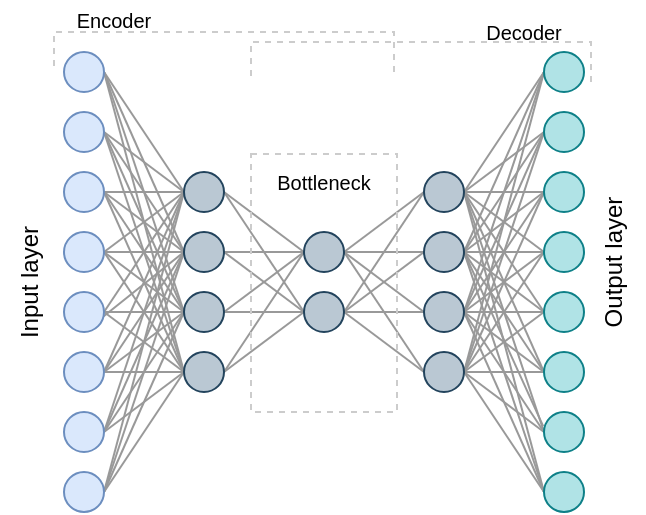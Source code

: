 <mxfile version="20.5.1" type="github">
  <diagram id="wuI_xoS-Hsmy7RkR-qor" name="Page-1">
    <mxGraphModel dx="713" dy="387" grid="1" gridSize="10" guides="1" tooltips="1" connect="1" arrows="1" fold="1" page="1" pageScale="1" pageWidth="413" pageHeight="291" math="0" shadow="0">
      <root>
        <mxCell id="0" />
        <mxCell id="1" parent="0" />
        <mxCell id="Vr0Jnky3QBz1iTAETpDp-29" style="orthogonalLoop=1;jettySize=auto;html=1;exitX=1;exitY=0.5;exitDx=0;exitDy=0;entryX=0;entryY=0.5;entryDx=0;entryDy=0;rounded=0;endArrow=none;endFill=0;strokeColor=#999999;strokeWidth=1;jumpSize=6;" edge="1" parent="1" source="Vr0Jnky3QBz1iTAETpDp-1" target="Vr0Jnky3QBz1iTAETpDp-10">
          <mxGeometry relative="1" as="geometry" />
        </mxCell>
        <mxCell id="Vr0Jnky3QBz1iTAETpDp-37" style="edgeStyle=none;rounded=0;jumpSize=6;orthogonalLoop=1;jettySize=auto;html=1;entryX=0;entryY=0.5;entryDx=0;entryDy=0;strokeColor=#999999;strokeWidth=1;endArrow=none;endFill=0;exitX=1;exitY=0.5;exitDx=0;exitDy=0;" edge="1" parent="1" source="Vr0Jnky3QBz1iTAETpDp-1" target="Vr0Jnky3QBz1iTAETpDp-11">
          <mxGeometry relative="1" as="geometry" />
        </mxCell>
        <mxCell id="Vr0Jnky3QBz1iTAETpDp-38" style="edgeStyle=none;rounded=0;jumpSize=6;orthogonalLoop=1;jettySize=auto;html=1;entryX=0;entryY=0.5;entryDx=0;entryDy=0;strokeColor=#999999;strokeWidth=1;endArrow=none;endFill=0;exitX=1;exitY=0.5;exitDx=0;exitDy=0;" edge="1" parent="1" source="Vr0Jnky3QBz1iTAETpDp-1" target="Vr0Jnky3QBz1iTAETpDp-12">
          <mxGeometry relative="1" as="geometry" />
        </mxCell>
        <mxCell id="Vr0Jnky3QBz1iTAETpDp-39" style="edgeStyle=none;rounded=0;jumpSize=6;orthogonalLoop=1;jettySize=auto;html=1;entryX=0;entryY=0.5;entryDx=0;entryDy=0;strokeColor=#999999;strokeWidth=1;endArrow=none;endFill=0;exitX=1;exitY=0.5;exitDx=0;exitDy=0;" edge="1" parent="1" source="Vr0Jnky3QBz1iTAETpDp-1" target="Vr0Jnky3QBz1iTAETpDp-13">
          <mxGeometry relative="1" as="geometry" />
        </mxCell>
        <mxCell id="Vr0Jnky3QBz1iTAETpDp-1" value="" style="ellipse;whiteSpace=wrap;html=1;aspect=fixed;fillColor=#dae8fc;strokeColor=#6c8ebf;" vertex="1" parent="1">
          <mxGeometry x="75" y="50" width="20" height="20" as="geometry" />
        </mxCell>
        <mxCell id="Vr0Jnky3QBz1iTAETpDp-30" style="edgeStyle=none;rounded=0;orthogonalLoop=1;jettySize=auto;html=1;entryX=0;entryY=0.5;entryDx=0;entryDy=0;strokeColor=#999999;endArrow=none;endFill=0;exitX=1;exitY=0.5;exitDx=0;exitDy=0;" edge="1" parent="1" source="Vr0Jnky3QBz1iTAETpDp-2" target="Vr0Jnky3QBz1iTAETpDp-10">
          <mxGeometry relative="1" as="geometry" />
        </mxCell>
        <mxCell id="Vr0Jnky3QBz1iTAETpDp-40" style="edgeStyle=none;rounded=0;jumpSize=6;orthogonalLoop=1;jettySize=auto;html=1;entryX=0;entryY=0.5;entryDx=0;entryDy=0;strokeColor=#999999;strokeWidth=1;endArrow=none;endFill=0;exitX=1;exitY=0.5;exitDx=0;exitDy=0;" edge="1" parent="1" source="Vr0Jnky3QBz1iTAETpDp-2" target="Vr0Jnky3QBz1iTAETpDp-11">
          <mxGeometry relative="1" as="geometry" />
        </mxCell>
        <mxCell id="Vr0Jnky3QBz1iTAETpDp-41" style="edgeStyle=none;rounded=0;jumpSize=6;orthogonalLoop=1;jettySize=auto;html=1;entryX=0;entryY=0.5;entryDx=0;entryDy=0;strokeColor=#999999;strokeWidth=1;endArrow=none;endFill=0;exitX=1;exitY=0.5;exitDx=0;exitDy=0;" edge="1" parent="1" source="Vr0Jnky3QBz1iTAETpDp-2" target="Vr0Jnky3QBz1iTAETpDp-12">
          <mxGeometry relative="1" as="geometry" />
        </mxCell>
        <mxCell id="Vr0Jnky3QBz1iTAETpDp-42" style="edgeStyle=none;rounded=0;jumpSize=6;orthogonalLoop=1;jettySize=auto;html=1;entryX=0;entryY=0.5;entryDx=0;entryDy=0;strokeColor=#999999;strokeWidth=1;endArrow=none;endFill=0;exitX=1;exitY=0.5;exitDx=0;exitDy=0;" edge="1" parent="1" source="Vr0Jnky3QBz1iTAETpDp-2" target="Vr0Jnky3QBz1iTAETpDp-13">
          <mxGeometry relative="1" as="geometry" />
        </mxCell>
        <mxCell id="Vr0Jnky3QBz1iTAETpDp-2" value="" style="ellipse;whiteSpace=wrap;html=1;aspect=fixed;fillColor=#dae8fc;strokeColor=#6c8ebf;" vertex="1" parent="1">
          <mxGeometry x="75" y="80" width="20" height="20" as="geometry" />
        </mxCell>
        <mxCell id="Vr0Jnky3QBz1iTAETpDp-31" style="edgeStyle=none;rounded=0;orthogonalLoop=1;jettySize=auto;html=1;entryX=0;entryY=0.5;entryDx=0;entryDy=0;strokeColor=#999999;endArrow=none;endFill=0;" edge="1" parent="1" source="Vr0Jnky3QBz1iTAETpDp-3" target="Vr0Jnky3QBz1iTAETpDp-10">
          <mxGeometry relative="1" as="geometry" />
        </mxCell>
        <mxCell id="Vr0Jnky3QBz1iTAETpDp-43" style="edgeStyle=none;rounded=0;jumpSize=6;orthogonalLoop=1;jettySize=auto;html=1;strokeColor=#999999;strokeWidth=1;endArrow=none;endFill=0;exitX=1;exitY=0.5;exitDx=0;exitDy=0;" edge="1" parent="1" source="Vr0Jnky3QBz1iTAETpDp-3">
          <mxGeometry relative="1" as="geometry">
            <mxPoint x="135" y="150" as="targetPoint" />
          </mxGeometry>
        </mxCell>
        <mxCell id="Vr0Jnky3QBz1iTAETpDp-44" style="edgeStyle=none;rounded=0;jumpSize=6;orthogonalLoop=1;jettySize=auto;html=1;strokeColor=#999999;strokeWidth=1;endArrow=none;endFill=0;exitX=1;exitY=0.5;exitDx=0;exitDy=0;" edge="1" parent="1" source="Vr0Jnky3QBz1iTAETpDp-3">
          <mxGeometry relative="1" as="geometry">
            <mxPoint x="135" y="180" as="targetPoint" />
          </mxGeometry>
        </mxCell>
        <mxCell id="Vr0Jnky3QBz1iTAETpDp-45" style="edgeStyle=none;rounded=0;jumpSize=6;orthogonalLoop=1;jettySize=auto;html=1;entryX=0;entryY=0.5;entryDx=0;entryDy=0;strokeColor=#999999;strokeWidth=1;endArrow=none;endFill=0;exitX=1;exitY=0.5;exitDx=0;exitDy=0;" edge="1" parent="1" source="Vr0Jnky3QBz1iTAETpDp-3" target="Vr0Jnky3QBz1iTAETpDp-13">
          <mxGeometry relative="1" as="geometry" />
        </mxCell>
        <mxCell id="Vr0Jnky3QBz1iTAETpDp-3" value="" style="ellipse;whiteSpace=wrap;html=1;aspect=fixed;fillColor=#dae8fc;strokeColor=#6c8ebf;" vertex="1" parent="1">
          <mxGeometry x="75" y="110" width="20" height="20" as="geometry" />
        </mxCell>
        <mxCell id="Vr0Jnky3QBz1iTAETpDp-32" style="edgeStyle=none;rounded=0;orthogonalLoop=1;jettySize=auto;html=1;entryX=0;entryY=0.5;entryDx=0;entryDy=0;strokeColor=#999999;endArrow=none;endFill=0;exitX=1;exitY=0.5;exitDx=0;exitDy=0;" edge="1" parent="1" source="Vr0Jnky3QBz1iTAETpDp-4" target="Vr0Jnky3QBz1iTAETpDp-10">
          <mxGeometry relative="1" as="geometry" />
        </mxCell>
        <mxCell id="Vr0Jnky3QBz1iTAETpDp-47" style="edgeStyle=none;rounded=0;jumpSize=6;orthogonalLoop=1;jettySize=auto;html=1;entryX=0;entryY=0.5;entryDx=0;entryDy=0;strokeColor=#999999;strokeWidth=1;endArrow=none;endFill=0;" edge="1" parent="1" source="Vr0Jnky3QBz1iTAETpDp-4" target="Vr0Jnky3QBz1iTAETpDp-11">
          <mxGeometry relative="1" as="geometry" />
        </mxCell>
        <mxCell id="Vr0Jnky3QBz1iTAETpDp-48" style="edgeStyle=none;rounded=0;jumpSize=6;orthogonalLoop=1;jettySize=auto;html=1;strokeColor=#999999;strokeWidth=1;endArrow=none;endFill=0;exitX=1;exitY=0.5;exitDx=0;exitDy=0;" edge="1" parent="1" source="Vr0Jnky3QBz1iTAETpDp-4">
          <mxGeometry relative="1" as="geometry">
            <mxPoint x="135" y="180" as="targetPoint" />
          </mxGeometry>
        </mxCell>
        <mxCell id="Vr0Jnky3QBz1iTAETpDp-49" style="edgeStyle=none;rounded=0;jumpSize=6;orthogonalLoop=1;jettySize=auto;html=1;entryX=0;entryY=0.5;entryDx=0;entryDy=0;strokeColor=#999999;strokeWidth=1;endArrow=none;endFill=0;exitX=1;exitY=0.5;exitDx=0;exitDy=0;" edge="1" parent="1" source="Vr0Jnky3QBz1iTAETpDp-4" target="Vr0Jnky3QBz1iTAETpDp-13">
          <mxGeometry relative="1" as="geometry" />
        </mxCell>
        <mxCell id="Vr0Jnky3QBz1iTAETpDp-4" value="" style="ellipse;whiteSpace=wrap;html=1;aspect=fixed;fillColor=#dae8fc;strokeColor=#6c8ebf;" vertex="1" parent="1">
          <mxGeometry x="75" y="140" width="20" height="20" as="geometry" />
        </mxCell>
        <mxCell id="Vr0Jnky3QBz1iTAETpDp-33" style="edgeStyle=none;rounded=0;orthogonalLoop=1;jettySize=auto;html=1;entryX=0;entryY=0.5;entryDx=0;entryDy=0;strokeColor=#999999;endArrow=none;endFill=0;exitX=0.5;exitY=0;exitDx=0;exitDy=0;" edge="1" parent="1" source="Vr0Jnky3QBz1iTAETpDp-5" target="Vr0Jnky3QBz1iTAETpDp-10">
          <mxGeometry relative="1" as="geometry" />
        </mxCell>
        <mxCell id="Vr0Jnky3QBz1iTAETpDp-50" style="edgeStyle=none;rounded=0;jumpSize=6;orthogonalLoop=1;jettySize=auto;html=1;entryX=0;entryY=0.5;entryDx=0;entryDy=0;strokeColor=#999999;strokeWidth=1;endArrow=none;endFill=0;exitX=1;exitY=0.5;exitDx=0;exitDy=0;" edge="1" parent="1" source="Vr0Jnky3QBz1iTAETpDp-5" target="Vr0Jnky3QBz1iTAETpDp-11">
          <mxGeometry relative="1" as="geometry" />
        </mxCell>
        <mxCell id="Vr0Jnky3QBz1iTAETpDp-51" style="edgeStyle=none;rounded=0;jumpSize=6;orthogonalLoop=1;jettySize=auto;html=1;entryX=0;entryY=0.5;entryDx=0;entryDy=0;strokeColor=#999999;strokeWidth=1;endArrow=none;endFill=0;" edge="1" parent="1" source="Vr0Jnky3QBz1iTAETpDp-5" target="Vr0Jnky3QBz1iTAETpDp-12">
          <mxGeometry relative="1" as="geometry" />
        </mxCell>
        <mxCell id="Vr0Jnky3QBz1iTAETpDp-52" style="edgeStyle=none;rounded=0;jumpSize=6;orthogonalLoop=1;jettySize=auto;html=1;entryX=0;entryY=0.5;entryDx=0;entryDy=0;strokeColor=#999999;strokeWidth=1;endArrow=none;endFill=0;exitX=0.5;exitY=0;exitDx=0;exitDy=0;" edge="1" parent="1" source="Vr0Jnky3QBz1iTAETpDp-5" target="Vr0Jnky3QBz1iTAETpDp-13">
          <mxGeometry relative="1" as="geometry" />
        </mxCell>
        <mxCell id="Vr0Jnky3QBz1iTAETpDp-5" value="" style="ellipse;whiteSpace=wrap;html=1;aspect=fixed;fillColor=#dae8fc;strokeColor=#6c8ebf;direction=south;" vertex="1" parent="1">
          <mxGeometry x="75" y="170" width="20" height="20" as="geometry" />
        </mxCell>
        <mxCell id="Vr0Jnky3QBz1iTAETpDp-34" style="edgeStyle=none;rounded=0;orthogonalLoop=1;jettySize=auto;html=1;entryX=0;entryY=0.5;entryDx=0;entryDy=0;strokeColor=#999999;endArrow=none;endFill=0;exitX=1;exitY=0.5;exitDx=0;exitDy=0;" edge="1" parent="1" source="Vr0Jnky3QBz1iTAETpDp-6" target="Vr0Jnky3QBz1iTAETpDp-10">
          <mxGeometry relative="1" as="geometry" />
        </mxCell>
        <mxCell id="Vr0Jnky3QBz1iTAETpDp-53" style="edgeStyle=none;rounded=0;jumpSize=6;orthogonalLoop=1;jettySize=auto;html=1;entryX=0;entryY=0.5;entryDx=0;entryDy=0;strokeColor=#999999;strokeWidth=1;endArrow=none;endFill=0;exitX=1;exitY=0.5;exitDx=0;exitDy=0;" edge="1" parent="1" source="Vr0Jnky3QBz1iTAETpDp-6" target="Vr0Jnky3QBz1iTAETpDp-11">
          <mxGeometry relative="1" as="geometry" />
        </mxCell>
        <mxCell id="Vr0Jnky3QBz1iTAETpDp-54" style="edgeStyle=none;rounded=0;jumpSize=6;orthogonalLoop=1;jettySize=auto;html=1;entryX=0;entryY=0.5;entryDx=0;entryDy=0;strokeColor=#999999;strokeWidth=1;endArrow=none;endFill=0;exitX=1;exitY=0.5;exitDx=0;exitDy=0;" edge="1" parent="1" source="Vr0Jnky3QBz1iTAETpDp-6" target="Vr0Jnky3QBz1iTAETpDp-12">
          <mxGeometry relative="1" as="geometry" />
        </mxCell>
        <mxCell id="Vr0Jnky3QBz1iTAETpDp-55" style="edgeStyle=none;rounded=0;jumpSize=6;orthogonalLoop=1;jettySize=auto;html=1;strokeColor=#999999;strokeWidth=1;endArrow=none;endFill=0;" edge="1" parent="1" source="Vr0Jnky3QBz1iTAETpDp-6">
          <mxGeometry relative="1" as="geometry">
            <mxPoint x="135" y="210" as="targetPoint" />
          </mxGeometry>
        </mxCell>
        <mxCell id="Vr0Jnky3QBz1iTAETpDp-6" value="" style="ellipse;whiteSpace=wrap;html=1;aspect=fixed;fillColor=#dae8fc;strokeColor=#6c8ebf;" vertex="1" parent="1">
          <mxGeometry x="75" y="200" width="20" height="20" as="geometry" />
        </mxCell>
        <mxCell id="Vr0Jnky3QBz1iTAETpDp-35" style="edgeStyle=none;rounded=0;orthogonalLoop=1;jettySize=auto;html=1;strokeColor=#999999;endArrow=none;endFill=0;exitX=1;exitY=0.5;exitDx=0;exitDy=0;" edge="1" parent="1" source="Vr0Jnky3QBz1iTAETpDp-7">
          <mxGeometry relative="1" as="geometry">
            <mxPoint x="135" y="120" as="targetPoint" />
          </mxGeometry>
        </mxCell>
        <mxCell id="Vr0Jnky3QBz1iTAETpDp-56" style="edgeStyle=none;rounded=0;jumpSize=6;orthogonalLoop=1;jettySize=auto;html=1;entryX=0;entryY=0.5;entryDx=0;entryDy=0;strokeColor=#999999;strokeWidth=1;endArrow=none;endFill=0;exitX=1;exitY=0.5;exitDx=0;exitDy=0;" edge="1" parent="1" source="Vr0Jnky3QBz1iTAETpDp-7" target="Vr0Jnky3QBz1iTAETpDp-11">
          <mxGeometry relative="1" as="geometry" />
        </mxCell>
        <mxCell id="Vr0Jnky3QBz1iTAETpDp-57" style="edgeStyle=none;rounded=0;jumpSize=6;orthogonalLoop=1;jettySize=auto;html=1;strokeColor=#999999;strokeWidth=1;endArrow=none;endFill=0;exitX=1;exitY=0.5;exitDx=0;exitDy=0;" edge="1" parent="1" source="Vr0Jnky3QBz1iTAETpDp-7">
          <mxGeometry relative="1" as="geometry">
            <mxPoint x="135" y="180" as="targetPoint" />
          </mxGeometry>
        </mxCell>
        <mxCell id="Vr0Jnky3QBz1iTAETpDp-58" style="edgeStyle=none;rounded=0;jumpSize=6;orthogonalLoop=1;jettySize=auto;html=1;entryX=0;entryY=0.5;entryDx=0;entryDy=0;strokeColor=#999999;strokeWidth=1;endArrow=none;endFill=0;exitX=1;exitY=0.5;exitDx=0;exitDy=0;" edge="1" parent="1" source="Vr0Jnky3QBz1iTAETpDp-7" target="Vr0Jnky3QBz1iTAETpDp-13">
          <mxGeometry relative="1" as="geometry" />
        </mxCell>
        <mxCell id="Vr0Jnky3QBz1iTAETpDp-7" value="" style="ellipse;whiteSpace=wrap;html=1;aspect=fixed;fillColor=#dae8fc;strokeColor=#6c8ebf;" vertex="1" parent="1">
          <mxGeometry x="75" y="230" width="20" height="20" as="geometry" />
        </mxCell>
        <mxCell id="Vr0Jnky3QBz1iTAETpDp-36" style="edgeStyle=none;rounded=0;orthogonalLoop=1;jettySize=auto;html=1;strokeColor=#999999;endArrow=none;endFill=0;exitX=1;exitY=0.5;exitDx=0;exitDy=0;" edge="1" parent="1" source="Vr0Jnky3QBz1iTAETpDp-8">
          <mxGeometry relative="1" as="geometry">
            <mxPoint x="135" y="120" as="targetPoint" />
          </mxGeometry>
        </mxCell>
        <mxCell id="Vr0Jnky3QBz1iTAETpDp-60" style="edgeStyle=none;rounded=0;jumpSize=6;orthogonalLoop=1;jettySize=auto;html=1;strokeColor=#999999;strokeWidth=1;endArrow=none;endFill=0;exitX=1;exitY=0.5;exitDx=0;exitDy=0;" edge="1" parent="1" source="Vr0Jnky3QBz1iTAETpDp-8">
          <mxGeometry relative="1" as="geometry">
            <mxPoint x="135" y="150" as="targetPoint" />
          </mxGeometry>
        </mxCell>
        <mxCell id="Vr0Jnky3QBz1iTAETpDp-61" style="edgeStyle=none;rounded=0;jumpSize=6;orthogonalLoop=1;jettySize=auto;html=1;strokeColor=#999999;strokeWidth=1;endArrow=none;endFill=0;exitX=1;exitY=0.5;exitDx=0;exitDy=0;" edge="1" parent="1" source="Vr0Jnky3QBz1iTAETpDp-8">
          <mxGeometry relative="1" as="geometry">
            <mxPoint x="135" y="180" as="targetPoint" />
          </mxGeometry>
        </mxCell>
        <mxCell id="Vr0Jnky3QBz1iTAETpDp-62" style="edgeStyle=none;rounded=0;jumpSize=6;orthogonalLoop=1;jettySize=auto;html=1;strokeColor=#999999;strokeWidth=1;endArrow=none;endFill=0;exitX=1;exitY=0.5;exitDx=0;exitDy=0;" edge="1" parent="1" source="Vr0Jnky3QBz1iTAETpDp-8">
          <mxGeometry relative="1" as="geometry">
            <mxPoint x="135" y="210" as="targetPoint" />
          </mxGeometry>
        </mxCell>
        <mxCell id="Vr0Jnky3QBz1iTAETpDp-8" value="" style="ellipse;whiteSpace=wrap;html=1;aspect=fixed;fillColor=#dae8fc;strokeColor=#6c8ebf;" vertex="1" parent="1">
          <mxGeometry x="75" y="260" width="20" height="20" as="geometry" />
        </mxCell>
        <mxCell id="Vr0Jnky3QBz1iTAETpDp-95" style="edgeStyle=none;rounded=0;jumpSize=6;orthogonalLoop=1;jettySize=auto;html=1;entryX=0;entryY=0.5;entryDx=0;entryDy=0;strokeColor=#999999;strokeWidth=1;endArrow=none;endFill=0;exitX=1;exitY=0.5;exitDx=0;exitDy=0;" edge="1" parent="1" source="Vr0Jnky3QBz1iTAETpDp-10" target="Vr0Jnky3QBz1iTAETpDp-14">
          <mxGeometry relative="1" as="geometry" />
        </mxCell>
        <mxCell id="Vr0Jnky3QBz1iTAETpDp-96" style="edgeStyle=none;rounded=0;jumpSize=6;orthogonalLoop=1;jettySize=auto;html=1;entryX=0;entryY=0.5;entryDx=0;entryDy=0;strokeColor=#999999;strokeWidth=1;endArrow=none;endFill=0;exitX=1;exitY=0.5;exitDx=0;exitDy=0;" edge="1" parent="1" source="Vr0Jnky3QBz1iTAETpDp-10" target="Vr0Jnky3QBz1iTAETpDp-15">
          <mxGeometry relative="1" as="geometry" />
        </mxCell>
        <mxCell id="Vr0Jnky3QBz1iTAETpDp-10" value="" style="ellipse;whiteSpace=wrap;html=1;aspect=fixed;fillColor=#bac8d3;strokeColor=#23445d;" vertex="1" parent="1">
          <mxGeometry x="135" y="110" width="20" height="20" as="geometry" />
        </mxCell>
        <mxCell id="Vr0Jnky3QBz1iTAETpDp-97" style="edgeStyle=none;rounded=0;jumpSize=6;orthogonalLoop=1;jettySize=auto;html=1;strokeColor=#999999;strokeWidth=1;endArrow=none;endFill=0;" edge="1" parent="1" source="Vr0Jnky3QBz1iTAETpDp-11">
          <mxGeometry relative="1" as="geometry">
            <mxPoint x="195" y="150" as="targetPoint" />
          </mxGeometry>
        </mxCell>
        <mxCell id="Vr0Jnky3QBz1iTAETpDp-98" style="edgeStyle=none;rounded=0;jumpSize=6;orthogonalLoop=1;jettySize=auto;html=1;strokeColor=#999999;strokeWidth=1;endArrow=none;endFill=0;exitX=1;exitY=0.5;exitDx=0;exitDy=0;" edge="1" parent="1" source="Vr0Jnky3QBz1iTAETpDp-11">
          <mxGeometry relative="1" as="geometry">
            <mxPoint x="195" y="180" as="targetPoint" />
          </mxGeometry>
        </mxCell>
        <mxCell id="Vr0Jnky3QBz1iTAETpDp-11" value="" style="ellipse;whiteSpace=wrap;html=1;aspect=fixed;fillColor=#bac8d3;strokeColor=#23445d;" vertex="1" parent="1">
          <mxGeometry x="135" y="140" width="20" height="20" as="geometry" />
        </mxCell>
        <mxCell id="Vr0Jnky3QBz1iTAETpDp-99" style="edgeStyle=none;rounded=0;jumpSize=6;orthogonalLoop=1;jettySize=auto;html=1;entryX=0;entryY=0.5;entryDx=0;entryDy=0;strokeColor=#999999;strokeWidth=1;endArrow=none;endFill=0;exitX=1;exitY=0.5;exitDx=0;exitDy=0;" edge="1" parent="1" source="Vr0Jnky3QBz1iTAETpDp-12" target="Vr0Jnky3QBz1iTAETpDp-14">
          <mxGeometry relative="1" as="geometry" />
        </mxCell>
        <mxCell id="Vr0Jnky3QBz1iTAETpDp-100" style="edgeStyle=none;rounded=0;jumpSize=6;orthogonalLoop=1;jettySize=auto;html=1;entryX=0;entryY=0.5;entryDx=0;entryDy=0;strokeColor=#999999;strokeWidth=1;endArrow=none;endFill=0;" edge="1" parent="1" source="Vr0Jnky3QBz1iTAETpDp-12" target="Vr0Jnky3QBz1iTAETpDp-15">
          <mxGeometry relative="1" as="geometry" />
        </mxCell>
        <mxCell id="Vr0Jnky3QBz1iTAETpDp-12" value="" style="ellipse;whiteSpace=wrap;html=1;aspect=fixed;fillColor=#bac8d3;strokeColor=#23445d;" vertex="1" parent="1">
          <mxGeometry x="135" y="170" width="20" height="20" as="geometry" />
        </mxCell>
        <mxCell id="Vr0Jnky3QBz1iTAETpDp-101" style="edgeStyle=none;rounded=0;jumpSize=6;orthogonalLoop=1;jettySize=auto;html=1;entryX=0;entryY=0.5;entryDx=0;entryDy=0;strokeColor=#999999;strokeWidth=1;endArrow=none;endFill=0;exitX=1;exitY=0.5;exitDx=0;exitDy=0;" edge="1" parent="1" source="Vr0Jnky3QBz1iTAETpDp-13" target="Vr0Jnky3QBz1iTAETpDp-14">
          <mxGeometry relative="1" as="geometry" />
        </mxCell>
        <mxCell id="Vr0Jnky3QBz1iTAETpDp-102" style="edgeStyle=none;rounded=0;jumpSize=6;orthogonalLoop=1;jettySize=auto;html=1;strokeColor=#999999;strokeWidth=1;endArrow=none;endFill=0;exitX=1;exitY=0.5;exitDx=0;exitDy=0;" edge="1" parent="1" source="Vr0Jnky3QBz1iTAETpDp-13">
          <mxGeometry relative="1" as="geometry">
            <mxPoint x="195" y="180" as="targetPoint" />
          </mxGeometry>
        </mxCell>
        <mxCell id="Vr0Jnky3QBz1iTAETpDp-13" value="" style="ellipse;whiteSpace=wrap;html=1;aspect=fixed;fillColor=#bac8d3;strokeColor=#23445d;" vertex="1" parent="1">
          <mxGeometry x="135" y="200" width="20" height="20" as="geometry" />
        </mxCell>
        <mxCell id="Vr0Jnky3QBz1iTAETpDp-103" style="edgeStyle=none;rounded=0;jumpSize=6;orthogonalLoop=1;jettySize=auto;html=1;entryX=0;entryY=0.5;entryDx=0;entryDy=0;strokeColor=#999999;strokeWidth=1;endArrow=none;endFill=0;exitX=1;exitY=0.5;exitDx=0;exitDy=0;" edge="1" parent="1" source="Vr0Jnky3QBz1iTAETpDp-14" target="Vr0Jnky3QBz1iTAETpDp-17">
          <mxGeometry relative="1" as="geometry" />
        </mxCell>
        <mxCell id="Vr0Jnky3QBz1iTAETpDp-104" style="edgeStyle=none;rounded=0;jumpSize=6;orthogonalLoop=1;jettySize=auto;html=1;entryX=0;entryY=0.5;entryDx=0;entryDy=0;strokeColor=#999999;strokeWidth=1;endArrow=none;endFill=0;" edge="1" parent="1" source="Vr0Jnky3QBz1iTAETpDp-14" target="Vr0Jnky3QBz1iTAETpDp-18">
          <mxGeometry relative="1" as="geometry" />
        </mxCell>
        <mxCell id="Vr0Jnky3QBz1iTAETpDp-105" style="edgeStyle=none;rounded=0;jumpSize=6;orthogonalLoop=1;jettySize=auto;html=1;entryX=0;entryY=0.5;entryDx=0;entryDy=0;strokeColor=#999999;strokeWidth=1;endArrow=none;endFill=0;exitX=1;exitY=0.5;exitDx=0;exitDy=0;" edge="1" parent="1" source="Vr0Jnky3QBz1iTAETpDp-14" target="Vr0Jnky3QBz1iTAETpDp-19">
          <mxGeometry relative="1" as="geometry" />
        </mxCell>
        <mxCell id="Vr0Jnky3QBz1iTAETpDp-106" style="edgeStyle=none;rounded=0;jumpSize=6;orthogonalLoop=1;jettySize=auto;html=1;entryX=0;entryY=0.5;entryDx=0;entryDy=0;strokeColor=#999999;strokeWidth=1;endArrow=none;endFill=0;exitX=1;exitY=0.5;exitDx=0;exitDy=0;" edge="1" parent="1" source="Vr0Jnky3QBz1iTAETpDp-14" target="Vr0Jnky3QBz1iTAETpDp-20">
          <mxGeometry relative="1" as="geometry" />
        </mxCell>
        <mxCell id="Vr0Jnky3QBz1iTAETpDp-14" value="" style="ellipse;whiteSpace=wrap;html=1;aspect=fixed;fillColor=#bac8d3;strokeColor=#23445d;" vertex="1" parent="1">
          <mxGeometry x="195" y="140" width="20" height="20" as="geometry" />
        </mxCell>
        <mxCell id="Vr0Jnky3QBz1iTAETpDp-107" style="edgeStyle=none;rounded=0;jumpSize=6;orthogonalLoop=1;jettySize=auto;html=1;strokeColor=#999999;strokeWidth=1;endArrow=none;endFill=0;exitX=1;exitY=0.5;exitDx=0;exitDy=0;" edge="1" parent="1" source="Vr0Jnky3QBz1iTAETpDp-15">
          <mxGeometry relative="1" as="geometry">
            <mxPoint x="255" y="120" as="targetPoint" />
          </mxGeometry>
        </mxCell>
        <mxCell id="Vr0Jnky3QBz1iTAETpDp-108" style="edgeStyle=none;rounded=0;jumpSize=6;orthogonalLoop=1;jettySize=auto;html=1;strokeColor=#999999;strokeWidth=1;endArrow=none;endFill=0;exitX=1;exitY=0.5;exitDx=0;exitDy=0;" edge="1" parent="1" source="Vr0Jnky3QBz1iTAETpDp-15">
          <mxGeometry relative="1" as="geometry">
            <mxPoint x="255" y="150" as="targetPoint" />
          </mxGeometry>
        </mxCell>
        <mxCell id="Vr0Jnky3QBz1iTAETpDp-109" style="edgeStyle=none;rounded=0;jumpSize=6;orthogonalLoop=1;jettySize=auto;html=1;entryX=0;entryY=0.5;entryDx=0;entryDy=0;strokeColor=#999999;strokeWidth=1;endArrow=none;endFill=0;" edge="1" parent="1" source="Vr0Jnky3QBz1iTAETpDp-15" target="Vr0Jnky3QBz1iTAETpDp-19">
          <mxGeometry relative="1" as="geometry" />
        </mxCell>
        <mxCell id="Vr0Jnky3QBz1iTAETpDp-110" style="edgeStyle=none;rounded=0;jumpSize=6;orthogonalLoop=1;jettySize=auto;html=1;strokeColor=#999999;strokeWidth=1;endArrow=none;endFill=0;exitX=1;exitY=0.5;exitDx=0;exitDy=0;" edge="1" parent="1" source="Vr0Jnky3QBz1iTAETpDp-15">
          <mxGeometry relative="1" as="geometry">
            <mxPoint x="255" y="210" as="targetPoint" />
          </mxGeometry>
        </mxCell>
        <mxCell id="Vr0Jnky3QBz1iTAETpDp-15" value="" style="ellipse;whiteSpace=wrap;html=1;aspect=fixed;fillColor=#bac8d3;strokeColor=#23445d;" vertex="1" parent="1">
          <mxGeometry x="195" y="170" width="20" height="20" as="geometry" />
        </mxCell>
        <mxCell id="Vr0Jnky3QBz1iTAETpDp-63" style="edgeStyle=none;rounded=0;jumpSize=6;orthogonalLoop=1;jettySize=auto;html=1;entryX=0;entryY=0.5;entryDx=0;entryDy=0;strokeColor=#999999;strokeWidth=1;endArrow=none;endFill=0;exitX=1;exitY=0.5;exitDx=0;exitDy=0;" edge="1" parent="1" source="Vr0Jnky3QBz1iTAETpDp-17" target="Vr0Jnky3QBz1iTAETpDp-21">
          <mxGeometry relative="1" as="geometry" />
        </mxCell>
        <mxCell id="Vr0Jnky3QBz1iTAETpDp-64" style="edgeStyle=none;rounded=0;jumpSize=6;orthogonalLoop=1;jettySize=auto;html=1;entryX=0;entryY=0.5;entryDx=0;entryDy=0;strokeColor=#999999;strokeWidth=1;endArrow=none;endFill=0;exitX=1;exitY=0.5;exitDx=0;exitDy=0;" edge="1" parent="1" source="Vr0Jnky3QBz1iTAETpDp-17" target="Vr0Jnky3QBz1iTAETpDp-22">
          <mxGeometry relative="1" as="geometry" />
        </mxCell>
        <mxCell id="Vr0Jnky3QBz1iTAETpDp-65" style="edgeStyle=none;rounded=0;jumpSize=6;orthogonalLoop=1;jettySize=auto;html=1;entryX=0;entryY=0.5;entryDx=0;entryDy=0;strokeColor=#999999;strokeWidth=1;endArrow=none;endFill=0;" edge="1" parent="1" source="Vr0Jnky3QBz1iTAETpDp-17" target="Vr0Jnky3QBz1iTAETpDp-23">
          <mxGeometry relative="1" as="geometry" />
        </mxCell>
        <mxCell id="Vr0Jnky3QBz1iTAETpDp-66" style="edgeStyle=none;rounded=0;jumpSize=6;orthogonalLoop=1;jettySize=auto;html=1;entryX=0;entryY=0.5;entryDx=0;entryDy=0;strokeColor=#999999;strokeWidth=1;endArrow=none;endFill=0;exitX=1;exitY=0.5;exitDx=0;exitDy=0;" edge="1" parent="1" source="Vr0Jnky3QBz1iTAETpDp-17" target="Vr0Jnky3QBz1iTAETpDp-24">
          <mxGeometry relative="1" as="geometry" />
        </mxCell>
        <mxCell id="Vr0Jnky3QBz1iTAETpDp-67" style="edgeStyle=none;rounded=0;jumpSize=6;orthogonalLoop=1;jettySize=auto;html=1;entryX=0;entryY=0.5;entryDx=0;entryDy=0;strokeColor=#999999;strokeWidth=1;endArrow=none;endFill=0;exitX=1;exitY=0.5;exitDx=0;exitDy=0;" edge="1" parent="1" source="Vr0Jnky3QBz1iTAETpDp-17" target="Vr0Jnky3QBz1iTAETpDp-25">
          <mxGeometry relative="1" as="geometry" />
        </mxCell>
        <mxCell id="Vr0Jnky3QBz1iTAETpDp-68" style="edgeStyle=none;rounded=0;jumpSize=6;orthogonalLoop=1;jettySize=auto;html=1;entryX=0;entryY=0.5;entryDx=0;entryDy=0;strokeColor=#999999;strokeWidth=1;endArrow=none;endFill=0;exitX=1;exitY=0.5;exitDx=0;exitDy=0;" edge="1" parent="1" source="Vr0Jnky3QBz1iTAETpDp-17" target="Vr0Jnky3QBz1iTAETpDp-26">
          <mxGeometry relative="1" as="geometry" />
        </mxCell>
        <mxCell id="Vr0Jnky3QBz1iTAETpDp-69" style="edgeStyle=none;rounded=0;jumpSize=6;orthogonalLoop=1;jettySize=auto;html=1;entryX=0;entryY=0.5;entryDx=0;entryDy=0;strokeColor=#999999;strokeWidth=1;endArrow=none;endFill=0;exitX=1;exitY=0.5;exitDx=0;exitDy=0;" edge="1" parent="1" source="Vr0Jnky3QBz1iTAETpDp-17" target="Vr0Jnky3QBz1iTAETpDp-27">
          <mxGeometry relative="1" as="geometry" />
        </mxCell>
        <mxCell id="Vr0Jnky3QBz1iTAETpDp-70" style="edgeStyle=none;rounded=0;jumpSize=6;orthogonalLoop=1;jettySize=auto;html=1;entryX=0;entryY=0.5;entryDx=0;entryDy=0;strokeColor=#999999;strokeWidth=1;endArrow=none;endFill=0;exitX=1;exitY=0.5;exitDx=0;exitDy=0;" edge="1" parent="1" source="Vr0Jnky3QBz1iTAETpDp-17" target="Vr0Jnky3QBz1iTAETpDp-28">
          <mxGeometry relative="1" as="geometry" />
        </mxCell>
        <mxCell id="Vr0Jnky3QBz1iTAETpDp-17" value="" style="ellipse;whiteSpace=wrap;html=1;aspect=fixed;fillColor=#bac8d3;strokeColor=#23445d;" vertex="1" parent="1">
          <mxGeometry x="255" y="110" width="20" height="20" as="geometry" />
        </mxCell>
        <mxCell id="Vr0Jnky3QBz1iTAETpDp-71" style="edgeStyle=none;rounded=0;jumpSize=6;orthogonalLoop=1;jettySize=auto;html=1;entryX=0;entryY=0.5;entryDx=0;entryDy=0;strokeColor=#999999;strokeWidth=1;endArrow=none;endFill=0;exitX=1;exitY=0.5;exitDx=0;exitDy=0;" edge="1" parent="1" source="Vr0Jnky3QBz1iTAETpDp-18" target="Vr0Jnky3QBz1iTAETpDp-21">
          <mxGeometry relative="1" as="geometry" />
        </mxCell>
        <mxCell id="Vr0Jnky3QBz1iTAETpDp-72" style="edgeStyle=none;rounded=0;jumpSize=6;orthogonalLoop=1;jettySize=auto;html=1;entryX=0;entryY=0.5;entryDx=0;entryDy=0;strokeColor=#999999;strokeWidth=1;endArrow=none;endFill=0;exitX=1;exitY=0.5;exitDx=0;exitDy=0;" edge="1" parent="1" source="Vr0Jnky3QBz1iTAETpDp-18" target="Vr0Jnky3QBz1iTAETpDp-22">
          <mxGeometry relative="1" as="geometry" />
        </mxCell>
        <mxCell id="Vr0Jnky3QBz1iTAETpDp-73" style="edgeStyle=none;rounded=0;jumpSize=6;orthogonalLoop=1;jettySize=auto;html=1;entryX=0;entryY=0.5;entryDx=0;entryDy=0;strokeColor=#999999;strokeWidth=1;endArrow=none;endFill=0;exitX=1;exitY=0.5;exitDx=0;exitDy=0;" edge="1" parent="1" source="Vr0Jnky3QBz1iTAETpDp-18" target="Vr0Jnky3QBz1iTAETpDp-23">
          <mxGeometry relative="1" as="geometry" />
        </mxCell>
        <mxCell id="Vr0Jnky3QBz1iTAETpDp-74" style="edgeStyle=none;rounded=0;jumpSize=6;orthogonalLoop=1;jettySize=auto;html=1;entryX=0;entryY=0.5;entryDx=0;entryDy=0;strokeColor=#999999;strokeWidth=1;endArrow=none;endFill=0;" edge="1" parent="1" source="Vr0Jnky3QBz1iTAETpDp-18" target="Vr0Jnky3QBz1iTAETpDp-24">
          <mxGeometry relative="1" as="geometry" />
        </mxCell>
        <mxCell id="Vr0Jnky3QBz1iTAETpDp-75" style="edgeStyle=none;rounded=0;jumpSize=6;orthogonalLoop=1;jettySize=auto;html=1;entryX=0;entryY=0.5;entryDx=0;entryDy=0;strokeColor=#999999;strokeWidth=1;endArrow=none;endFill=0;exitX=1;exitY=0.5;exitDx=0;exitDy=0;" edge="1" parent="1" source="Vr0Jnky3QBz1iTAETpDp-18" target="Vr0Jnky3QBz1iTAETpDp-25">
          <mxGeometry relative="1" as="geometry" />
        </mxCell>
        <mxCell id="Vr0Jnky3QBz1iTAETpDp-76" style="edgeStyle=none;rounded=0;jumpSize=6;orthogonalLoop=1;jettySize=auto;html=1;strokeColor=#999999;strokeWidth=1;endArrow=none;endFill=0;exitX=1;exitY=0.5;exitDx=0;exitDy=0;" edge="1" parent="1" source="Vr0Jnky3QBz1iTAETpDp-18">
          <mxGeometry relative="1" as="geometry">
            <mxPoint x="315" y="210" as="targetPoint" />
          </mxGeometry>
        </mxCell>
        <mxCell id="Vr0Jnky3QBz1iTAETpDp-77" style="edgeStyle=none;rounded=0;jumpSize=6;orthogonalLoop=1;jettySize=auto;html=1;entryX=-0.021;entryY=0.354;entryDx=0;entryDy=0;entryPerimeter=0;strokeColor=#999999;strokeWidth=1;endArrow=none;endFill=0;exitX=1;exitY=0.5;exitDx=0;exitDy=0;" edge="1" parent="1" source="Vr0Jnky3QBz1iTAETpDp-18" target="Vr0Jnky3QBz1iTAETpDp-27">
          <mxGeometry relative="1" as="geometry" />
        </mxCell>
        <mxCell id="Vr0Jnky3QBz1iTAETpDp-78" style="edgeStyle=none;rounded=0;jumpSize=6;orthogonalLoop=1;jettySize=auto;html=1;entryX=0;entryY=0.5;entryDx=0;entryDy=0;strokeColor=#999999;strokeWidth=1;endArrow=none;endFill=0;exitX=1;exitY=0.5;exitDx=0;exitDy=0;" edge="1" parent="1" source="Vr0Jnky3QBz1iTAETpDp-18" target="Vr0Jnky3QBz1iTAETpDp-28">
          <mxGeometry relative="1" as="geometry" />
        </mxCell>
        <mxCell id="Vr0Jnky3QBz1iTAETpDp-18" value="" style="ellipse;whiteSpace=wrap;html=1;aspect=fixed;fillColor=#bac8d3;strokeColor=#23445d;" vertex="1" parent="1">
          <mxGeometry x="255" y="140" width="20" height="20" as="geometry" />
        </mxCell>
        <mxCell id="Vr0Jnky3QBz1iTAETpDp-79" style="edgeStyle=none;rounded=0;jumpSize=6;orthogonalLoop=1;jettySize=auto;html=1;entryX=0;entryY=0.5;entryDx=0;entryDy=0;strokeColor=#999999;strokeWidth=1;endArrow=none;endFill=0;exitX=1;exitY=0.5;exitDx=0;exitDy=0;" edge="1" parent="1" source="Vr0Jnky3QBz1iTAETpDp-19" target="Vr0Jnky3QBz1iTAETpDp-21">
          <mxGeometry relative="1" as="geometry" />
        </mxCell>
        <mxCell id="Vr0Jnky3QBz1iTAETpDp-80" style="edgeStyle=none;rounded=0;jumpSize=6;orthogonalLoop=1;jettySize=auto;html=1;entryX=0;entryY=0.5;entryDx=0;entryDy=0;strokeColor=#999999;strokeWidth=1;endArrow=none;endFill=0;exitX=1;exitY=0.5;exitDx=0;exitDy=0;" edge="1" parent="1" source="Vr0Jnky3QBz1iTAETpDp-19" target="Vr0Jnky3QBz1iTAETpDp-22">
          <mxGeometry relative="1" as="geometry" />
        </mxCell>
        <mxCell id="Vr0Jnky3QBz1iTAETpDp-81" style="edgeStyle=none;rounded=0;jumpSize=6;orthogonalLoop=1;jettySize=auto;html=1;entryX=0;entryY=0.5;entryDx=0;entryDy=0;strokeColor=#999999;strokeWidth=1;endArrow=none;endFill=0;exitX=1;exitY=0.5;exitDx=0;exitDy=0;" edge="1" parent="1" source="Vr0Jnky3QBz1iTAETpDp-19" target="Vr0Jnky3QBz1iTAETpDp-23">
          <mxGeometry relative="1" as="geometry" />
        </mxCell>
        <mxCell id="Vr0Jnky3QBz1iTAETpDp-82" style="edgeStyle=none;rounded=0;jumpSize=6;orthogonalLoop=1;jettySize=auto;html=1;entryX=0;entryY=0.5;entryDx=0;entryDy=0;strokeColor=#999999;strokeWidth=1;endArrow=none;endFill=0;exitX=1;exitY=0.5;exitDx=0;exitDy=0;" edge="1" parent="1" source="Vr0Jnky3QBz1iTAETpDp-19" target="Vr0Jnky3QBz1iTAETpDp-24">
          <mxGeometry relative="1" as="geometry" />
        </mxCell>
        <mxCell id="Vr0Jnky3QBz1iTAETpDp-83" style="edgeStyle=none;rounded=0;jumpSize=6;orthogonalLoop=1;jettySize=auto;html=1;entryX=0;entryY=0.5;entryDx=0;entryDy=0;strokeColor=#999999;strokeWidth=1;endArrow=none;endFill=0;" edge="1" parent="1" source="Vr0Jnky3QBz1iTAETpDp-19" target="Vr0Jnky3QBz1iTAETpDp-25">
          <mxGeometry relative="1" as="geometry" />
        </mxCell>
        <mxCell id="Vr0Jnky3QBz1iTAETpDp-84" style="edgeStyle=none;rounded=0;jumpSize=6;orthogonalLoop=1;jettySize=auto;html=1;strokeColor=#999999;strokeWidth=1;endArrow=none;endFill=0;exitX=1;exitY=0.5;exitDx=0;exitDy=0;" edge="1" parent="1" source="Vr0Jnky3QBz1iTAETpDp-19">
          <mxGeometry relative="1" as="geometry">
            <mxPoint x="315" y="210" as="targetPoint" />
          </mxGeometry>
        </mxCell>
        <mxCell id="Vr0Jnky3QBz1iTAETpDp-85" style="edgeStyle=none;rounded=0;jumpSize=6;orthogonalLoop=1;jettySize=auto;html=1;entryX=0;entryY=0.5;entryDx=0;entryDy=0;strokeColor=#999999;strokeWidth=1;endArrow=none;endFill=0;exitX=1;exitY=0.5;exitDx=0;exitDy=0;" edge="1" parent="1" source="Vr0Jnky3QBz1iTAETpDp-19" target="Vr0Jnky3QBz1iTAETpDp-27">
          <mxGeometry relative="1" as="geometry" />
        </mxCell>
        <mxCell id="Vr0Jnky3QBz1iTAETpDp-86" style="edgeStyle=none;rounded=0;jumpSize=6;orthogonalLoop=1;jettySize=auto;html=1;entryX=0;entryY=0.5;entryDx=0;entryDy=0;strokeColor=#999999;strokeWidth=1;endArrow=none;endFill=0;exitX=1;exitY=0.5;exitDx=0;exitDy=0;" edge="1" parent="1" source="Vr0Jnky3QBz1iTAETpDp-19" target="Vr0Jnky3QBz1iTAETpDp-28">
          <mxGeometry relative="1" as="geometry" />
        </mxCell>
        <mxCell id="Vr0Jnky3QBz1iTAETpDp-19" value="" style="ellipse;whiteSpace=wrap;html=1;aspect=fixed;fillColor=#bac8d3;strokeColor=#23445d;" vertex="1" parent="1">
          <mxGeometry x="255" y="170" width="20" height="20" as="geometry" />
        </mxCell>
        <mxCell id="Vr0Jnky3QBz1iTAETpDp-87" style="edgeStyle=none;rounded=0;jumpSize=6;orthogonalLoop=1;jettySize=auto;html=1;entryX=0;entryY=0.5;entryDx=0;entryDy=0;strokeColor=#999999;strokeWidth=1;endArrow=none;endFill=0;exitX=1;exitY=0.5;exitDx=0;exitDy=0;" edge="1" parent="1" source="Vr0Jnky3QBz1iTAETpDp-20" target="Vr0Jnky3QBz1iTAETpDp-21">
          <mxGeometry relative="1" as="geometry" />
        </mxCell>
        <mxCell id="Vr0Jnky3QBz1iTAETpDp-88" style="edgeStyle=none;rounded=0;jumpSize=6;orthogonalLoop=1;jettySize=auto;html=1;entryX=0;entryY=0.5;entryDx=0;entryDy=0;strokeColor=#999999;strokeWidth=1;endArrow=none;endFill=0;exitX=1;exitY=0.5;exitDx=0;exitDy=0;" edge="1" parent="1" source="Vr0Jnky3QBz1iTAETpDp-20" target="Vr0Jnky3QBz1iTAETpDp-22">
          <mxGeometry relative="1" as="geometry" />
        </mxCell>
        <mxCell id="Vr0Jnky3QBz1iTAETpDp-89" style="edgeStyle=none;rounded=0;jumpSize=6;orthogonalLoop=1;jettySize=auto;html=1;entryX=0;entryY=0.5;entryDx=0;entryDy=0;strokeColor=#999999;strokeWidth=1;endArrow=none;endFill=0;exitX=1;exitY=0.5;exitDx=0;exitDy=0;" edge="1" parent="1" source="Vr0Jnky3QBz1iTAETpDp-20" target="Vr0Jnky3QBz1iTAETpDp-23">
          <mxGeometry relative="1" as="geometry" />
        </mxCell>
        <mxCell id="Vr0Jnky3QBz1iTAETpDp-90" style="edgeStyle=none;rounded=0;jumpSize=6;orthogonalLoop=1;jettySize=auto;html=1;entryX=0;entryY=0.5;entryDx=0;entryDy=0;strokeColor=#999999;strokeWidth=1;endArrow=none;endFill=0;exitX=1;exitY=0.5;exitDx=0;exitDy=0;" edge="1" parent="1" source="Vr0Jnky3QBz1iTAETpDp-20" target="Vr0Jnky3QBz1iTAETpDp-24">
          <mxGeometry relative="1" as="geometry" />
        </mxCell>
        <mxCell id="Vr0Jnky3QBz1iTAETpDp-91" style="edgeStyle=none;rounded=0;jumpSize=6;orthogonalLoop=1;jettySize=auto;html=1;entryX=0;entryY=0.5;entryDx=0;entryDy=0;strokeColor=#999999;strokeWidth=1;endArrow=none;endFill=0;exitX=1;exitY=0.5;exitDx=0;exitDy=0;" edge="1" parent="1" source="Vr0Jnky3QBz1iTAETpDp-20" target="Vr0Jnky3QBz1iTAETpDp-25">
          <mxGeometry relative="1" as="geometry" />
        </mxCell>
        <mxCell id="Vr0Jnky3QBz1iTAETpDp-92" style="edgeStyle=none;rounded=0;jumpSize=6;orthogonalLoop=1;jettySize=auto;html=1;strokeColor=#999999;strokeWidth=1;endArrow=none;endFill=0;" edge="1" parent="1" source="Vr0Jnky3QBz1iTAETpDp-20">
          <mxGeometry relative="1" as="geometry">
            <mxPoint x="315" y="210" as="targetPoint" />
          </mxGeometry>
        </mxCell>
        <mxCell id="Vr0Jnky3QBz1iTAETpDp-93" style="edgeStyle=none;rounded=0;jumpSize=6;orthogonalLoop=1;jettySize=auto;html=1;entryX=0;entryY=0.5;entryDx=0;entryDy=0;strokeColor=#999999;strokeWidth=1;endArrow=none;endFill=0;exitX=1;exitY=0.5;exitDx=0;exitDy=0;" edge="1" parent="1" source="Vr0Jnky3QBz1iTAETpDp-20" target="Vr0Jnky3QBz1iTAETpDp-27">
          <mxGeometry relative="1" as="geometry" />
        </mxCell>
        <mxCell id="Vr0Jnky3QBz1iTAETpDp-94" style="edgeStyle=none;rounded=0;jumpSize=6;orthogonalLoop=1;jettySize=auto;html=1;strokeColor=#999999;strokeWidth=1;endArrow=none;endFill=0;exitX=1;exitY=0.5;exitDx=0;exitDy=0;" edge="1" parent="1" source="Vr0Jnky3QBz1iTAETpDp-20">
          <mxGeometry relative="1" as="geometry">
            <mxPoint x="315" y="270" as="targetPoint" />
          </mxGeometry>
        </mxCell>
        <mxCell id="Vr0Jnky3QBz1iTAETpDp-20" value="" style="ellipse;whiteSpace=wrap;html=1;aspect=fixed;fillColor=#bac8d3;strokeColor=#23445d;" vertex="1" parent="1">
          <mxGeometry x="255" y="200" width="20" height="20" as="geometry" />
        </mxCell>
        <mxCell id="Vr0Jnky3QBz1iTAETpDp-21" value="" style="ellipse;whiteSpace=wrap;html=1;aspect=fixed;fillColor=#b0e3e6;strokeColor=#0e8088;" vertex="1" parent="1">
          <mxGeometry x="315" y="50" width="20" height="20" as="geometry" />
        </mxCell>
        <mxCell id="Vr0Jnky3QBz1iTAETpDp-22" value="" style="ellipse;whiteSpace=wrap;html=1;aspect=fixed;fillColor=#b0e3e6;strokeColor=#0e8088;" vertex="1" parent="1">
          <mxGeometry x="315" y="80" width="20" height="20" as="geometry" />
        </mxCell>
        <mxCell id="Vr0Jnky3QBz1iTAETpDp-23" value="" style="ellipse;whiteSpace=wrap;html=1;aspect=fixed;fillColor=#b0e3e6;strokeColor=#0e8088;" vertex="1" parent="1">
          <mxGeometry x="315" y="110" width="20" height="20" as="geometry" />
        </mxCell>
        <mxCell id="Vr0Jnky3QBz1iTAETpDp-24" value="" style="ellipse;whiteSpace=wrap;html=1;aspect=fixed;fillColor=#b0e3e6;strokeColor=#0e8088;" vertex="1" parent="1">
          <mxGeometry x="315" y="140" width="20" height="20" as="geometry" />
        </mxCell>
        <mxCell id="Vr0Jnky3QBz1iTAETpDp-25" value="" style="ellipse;whiteSpace=wrap;html=1;aspect=fixed;fillColor=#b0e3e6;strokeColor=#0e8088;" vertex="1" parent="1">
          <mxGeometry x="315" y="170" width="20" height="20" as="geometry" />
        </mxCell>
        <mxCell id="Vr0Jnky3QBz1iTAETpDp-26" value="" style="ellipse;whiteSpace=wrap;html=1;aspect=fixed;fillColor=#b0e3e6;strokeColor=#0e8088;" vertex="1" parent="1">
          <mxGeometry x="315" y="200" width="20" height="20" as="geometry" />
        </mxCell>
        <mxCell id="Vr0Jnky3QBz1iTAETpDp-27" value="" style="ellipse;whiteSpace=wrap;html=1;aspect=fixed;fillColor=#b0e3e6;strokeColor=#0e8088;" vertex="1" parent="1">
          <mxGeometry x="315" y="230" width="20" height="20" as="geometry" />
        </mxCell>
        <mxCell id="Vr0Jnky3QBz1iTAETpDp-28" value="" style="ellipse;whiteSpace=wrap;html=1;aspect=fixed;fillColor=#b0e3e6;strokeColor=#0e8088;" vertex="1" parent="1">
          <mxGeometry x="315" y="260" width="20" height="20" as="geometry" />
        </mxCell>
        <mxCell id="Vr0Jnky3QBz1iTAETpDp-111" value="Input layer" style="text;html=1;strokeColor=none;fillColor=none;align=center;verticalAlign=middle;whiteSpace=wrap;rounded=0;rotation=-90;" vertex="1" parent="1">
          <mxGeometry x="28" y="150" width="60" height="30" as="geometry" />
        </mxCell>
        <mxCell id="Vr0Jnky3QBz1iTAETpDp-112" value="Output layer" style="text;html=1;strokeColor=none;fillColor=none;align=center;verticalAlign=middle;whiteSpace=wrap;rounded=0;rotation=-90;" vertex="1" parent="1">
          <mxGeometry x="315" y="140" width="70" height="30" as="geometry" />
        </mxCell>
        <mxCell id="Vr0Jnky3QBz1iTAETpDp-113" value="Bottleneck" style="text;html=1;strokeColor=none;fillColor=none;align=center;verticalAlign=middle;whiteSpace=wrap;rounded=0;fontSize=10;" vertex="1" parent="1">
          <mxGeometry x="175" y="100" width="60" height="30" as="geometry" />
        </mxCell>
        <mxCell id="Vr0Jnky3QBz1iTAETpDp-114" value="" style="whiteSpace=wrap;html=1;fontSize=10;fillColor=none;dashed=1;strokeColor=#CCCCCC;" vertex="1" parent="1">
          <mxGeometry x="168.5" y="101" width="73" height="129" as="geometry" />
        </mxCell>
        <mxCell id="Vr0Jnky3QBz1iTAETpDp-117" value="" style="strokeWidth=1;html=1;shape=mxgraph.flowchart.annotation_1;align=left;pointerEvents=1;dashed=1;strokeColor=#CCCCCC;fontSize=10;fillColor=none;rotation=90;" vertex="1" parent="1">
          <mxGeometry x="145" y="-35" width="20" height="170" as="geometry" />
        </mxCell>
        <mxCell id="Vr0Jnky3QBz1iTAETpDp-118" value="" style="strokeWidth=1;html=1;shape=mxgraph.flowchart.annotation_1;align=left;pointerEvents=1;dashed=1;strokeColor=#CCCCCC;fontSize=10;fillColor=none;rotation=90;" vertex="1" parent="1">
          <mxGeometry x="243.5" y="-30" width="20" height="170" as="geometry" />
        </mxCell>
        <mxCell id="Vr0Jnky3QBz1iTAETpDp-119" value="Encoder" style="text;html=1;strokeColor=none;fillColor=none;align=center;verticalAlign=middle;whiteSpace=wrap;rounded=0;dashed=1;strokeWidth=1;fontSize=10;" vertex="1" parent="1">
          <mxGeometry x="70" y="24" width="60" height="20" as="geometry" />
        </mxCell>
        <mxCell id="Vr0Jnky3QBz1iTAETpDp-120" value="Decoder" style="text;html=1;strokeColor=none;fillColor=none;align=center;verticalAlign=middle;whiteSpace=wrap;rounded=0;dashed=1;strokeWidth=1;fontSize=10;" vertex="1" parent="1">
          <mxGeometry x="275" y="30" width="60" height="20" as="geometry" />
        </mxCell>
      </root>
    </mxGraphModel>
  </diagram>
</mxfile>

